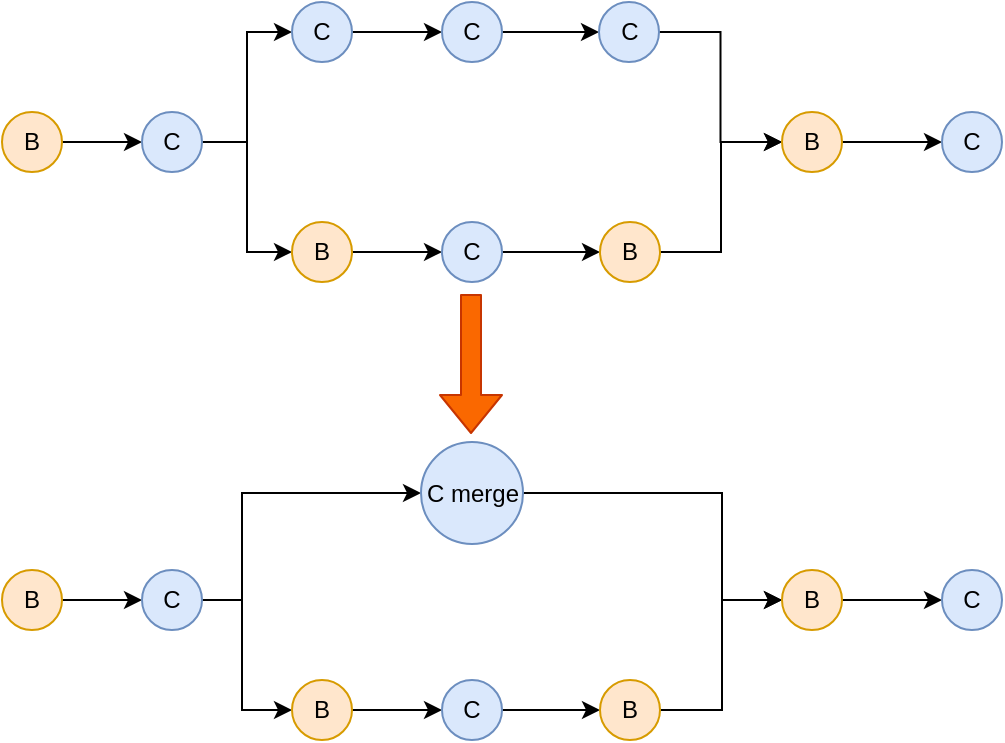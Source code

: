 <mxfile version="13.8.5" type="github">
  <diagram id="V7F1kGEVR4_wdAogc3ji" name="Page-1">
    <mxGraphModel dx="782" dy="469" grid="1" gridSize="10" guides="1" tooltips="1" connect="1" arrows="1" fold="1" page="1" pageScale="1" pageWidth="827" pageHeight="1169" math="0" shadow="0">
      <root>
        <mxCell id="0" />
        <mxCell id="1" parent="0" />
        <mxCell id="0cMiXbIXL-sGUxjxl8f0-14" style="edgeStyle=orthogonalEdgeStyle;rounded=0;orthogonalLoop=1;jettySize=auto;html=1;exitX=1;exitY=0.5;exitDx=0;exitDy=0;entryX=0;entryY=0.5;entryDx=0;entryDy=0;" parent="1" source="0cMiXbIXL-sGUxjxl8f0-1" target="0cMiXbIXL-sGUxjxl8f0-2" edge="1">
          <mxGeometry relative="1" as="geometry" />
        </mxCell>
        <mxCell id="0cMiXbIXL-sGUxjxl8f0-1" value="B" style="ellipse;whiteSpace=wrap;html=1;aspect=fixed;fillColor=#ffe6cc;strokeColor=#d79b00;" parent="1" vertex="1">
          <mxGeometry x="100" y="305" width="30" height="30" as="geometry" />
        </mxCell>
        <mxCell id="0cMiXbIXL-sGUxjxl8f0-15" style="edgeStyle=orthogonalEdgeStyle;rounded=0;orthogonalLoop=1;jettySize=auto;html=1;exitX=1;exitY=0.5;exitDx=0;exitDy=0;entryX=0;entryY=0.5;entryDx=0;entryDy=0;" parent="1" source="0cMiXbIXL-sGUxjxl8f0-2" target="0cMiXbIXL-sGUxjxl8f0-3" edge="1">
          <mxGeometry relative="1" as="geometry" />
        </mxCell>
        <mxCell id="0cMiXbIXL-sGUxjxl8f0-16" style="edgeStyle=orthogonalEdgeStyle;rounded=0;orthogonalLoop=1;jettySize=auto;html=1;entryX=0;entryY=0.5;entryDx=0;entryDy=0;" parent="1" source="0cMiXbIXL-sGUxjxl8f0-2" target="0cMiXbIXL-sGUxjxl8f0-8" edge="1">
          <mxGeometry relative="1" as="geometry" />
        </mxCell>
        <mxCell id="0cMiXbIXL-sGUxjxl8f0-2" value="C" style="ellipse;whiteSpace=wrap;html=1;aspect=fixed;fillColor=#dae8fc;strokeColor=#6c8ebf;" parent="1" vertex="1">
          <mxGeometry x="170" y="305" width="30" height="30" as="geometry" />
        </mxCell>
        <mxCell id="0cMiXbIXL-sGUxjxl8f0-17" style="edgeStyle=orthogonalEdgeStyle;rounded=0;orthogonalLoop=1;jettySize=auto;html=1;entryX=0;entryY=0.5;entryDx=0;entryDy=0;" parent="1" source="0cMiXbIXL-sGUxjxl8f0-3" target="0cMiXbIXL-sGUxjxl8f0-5" edge="1">
          <mxGeometry relative="1" as="geometry" />
        </mxCell>
        <mxCell id="0cMiXbIXL-sGUxjxl8f0-3" value="C" style="ellipse;whiteSpace=wrap;html=1;aspect=fixed;fillColor=#dae8fc;strokeColor=#6c8ebf;" parent="1" vertex="1">
          <mxGeometry x="245" y="250" width="30" height="30" as="geometry" />
        </mxCell>
        <mxCell id="0cMiXbIXL-sGUxjxl8f0-18" style="edgeStyle=orthogonalEdgeStyle;rounded=0;orthogonalLoop=1;jettySize=auto;html=1;exitX=1;exitY=0.5;exitDx=0;exitDy=0;entryX=0;entryY=0.5;entryDx=0;entryDy=0;" parent="1" source="0cMiXbIXL-sGUxjxl8f0-5" target="0cMiXbIXL-sGUxjxl8f0-10" edge="1">
          <mxGeometry relative="1" as="geometry" />
        </mxCell>
        <mxCell id="0cMiXbIXL-sGUxjxl8f0-5" value="C" style="ellipse;whiteSpace=wrap;html=1;aspect=fixed;fillColor=#dae8fc;strokeColor=#6c8ebf;" parent="1" vertex="1">
          <mxGeometry x="320" y="250" width="30" height="30" as="geometry" />
        </mxCell>
        <mxCell id="0cMiXbIXL-sGUxjxl8f0-20" style="edgeStyle=orthogonalEdgeStyle;rounded=0;orthogonalLoop=1;jettySize=auto;html=1;exitX=1;exitY=0.5;exitDx=0;exitDy=0;entryX=0;entryY=0.5;entryDx=0;entryDy=0;" parent="1" source="0cMiXbIXL-sGUxjxl8f0-8" target="0cMiXbIXL-sGUxjxl8f0-9" edge="1">
          <mxGeometry relative="1" as="geometry" />
        </mxCell>
        <mxCell id="0cMiXbIXL-sGUxjxl8f0-8" value="B" style="ellipse;whiteSpace=wrap;html=1;aspect=fixed;fillColor=#ffe6cc;strokeColor=#d79b00;" parent="1" vertex="1">
          <mxGeometry x="245" y="360" width="30" height="30" as="geometry" />
        </mxCell>
        <mxCell id="0cMiXbIXL-sGUxjxl8f0-21" style="edgeStyle=orthogonalEdgeStyle;rounded=0;orthogonalLoop=1;jettySize=auto;html=1;exitX=1;exitY=0.5;exitDx=0;exitDy=0;entryX=0;entryY=0.5;entryDx=0;entryDy=0;" parent="1" source="0cMiXbIXL-sGUxjxl8f0-9" target="0cMiXbIXL-sGUxjxl8f0-11" edge="1">
          <mxGeometry relative="1" as="geometry" />
        </mxCell>
        <mxCell id="0cMiXbIXL-sGUxjxl8f0-9" value="C" style="ellipse;whiteSpace=wrap;html=1;aspect=fixed;fillColor=#dae8fc;strokeColor=#6c8ebf;" parent="1" vertex="1">
          <mxGeometry x="320" y="360" width="30" height="30" as="geometry" />
        </mxCell>
        <mxCell id="0cMiXbIXL-sGUxjxl8f0-19" style="edgeStyle=orthogonalEdgeStyle;rounded=0;orthogonalLoop=1;jettySize=auto;html=1;exitX=1;exitY=0.5;exitDx=0;exitDy=0;entryX=0;entryY=0.5;entryDx=0;entryDy=0;" parent="1" source="0cMiXbIXL-sGUxjxl8f0-10" target="0cMiXbIXL-sGUxjxl8f0-12" edge="1">
          <mxGeometry relative="1" as="geometry" />
        </mxCell>
        <mxCell id="0cMiXbIXL-sGUxjxl8f0-10" value="C" style="ellipse;whiteSpace=wrap;html=1;aspect=fixed;fillColor=#dae8fc;strokeColor=#6c8ebf;" parent="1" vertex="1">
          <mxGeometry x="398.5" y="250" width="30" height="30" as="geometry" />
        </mxCell>
        <mxCell id="0cMiXbIXL-sGUxjxl8f0-22" style="edgeStyle=orthogonalEdgeStyle;rounded=0;orthogonalLoop=1;jettySize=auto;html=1;exitX=1;exitY=0.5;exitDx=0;exitDy=0;entryX=0;entryY=0.5;entryDx=0;entryDy=0;" parent="1" source="0cMiXbIXL-sGUxjxl8f0-11" target="0cMiXbIXL-sGUxjxl8f0-12" edge="1">
          <mxGeometry relative="1" as="geometry" />
        </mxCell>
        <mxCell id="0cMiXbIXL-sGUxjxl8f0-11" value="B" style="ellipse;whiteSpace=wrap;html=1;aspect=fixed;fillColor=#ffe6cc;strokeColor=#d79b00;" parent="1" vertex="1">
          <mxGeometry x="399" y="360" width="30" height="30" as="geometry" />
        </mxCell>
        <mxCell id="0cMiXbIXL-sGUxjxl8f0-23" style="edgeStyle=orthogonalEdgeStyle;rounded=0;orthogonalLoop=1;jettySize=auto;html=1;exitX=1;exitY=0.5;exitDx=0;exitDy=0;entryX=0;entryY=0.5;entryDx=0;entryDy=0;" parent="1" source="0cMiXbIXL-sGUxjxl8f0-12" target="0cMiXbIXL-sGUxjxl8f0-13" edge="1">
          <mxGeometry relative="1" as="geometry" />
        </mxCell>
        <mxCell id="0cMiXbIXL-sGUxjxl8f0-12" value="B" style="ellipse;whiteSpace=wrap;html=1;aspect=fixed;fillColor=#ffe6cc;strokeColor=#d79b00;" parent="1" vertex="1">
          <mxGeometry x="490" y="305" width="30" height="30" as="geometry" />
        </mxCell>
        <mxCell id="0cMiXbIXL-sGUxjxl8f0-13" value="C" style="ellipse;whiteSpace=wrap;html=1;aspect=fixed;fillColor=#dae8fc;strokeColor=#6c8ebf;" parent="1" vertex="1">
          <mxGeometry x="570" y="305" width="30" height="30" as="geometry" />
        </mxCell>
        <mxCell id="pvmuvUROzARq_E63GowV-1" style="edgeStyle=orthogonalEdgeStyle;rounded=0;orthogonalLoop=1;jettySize=auto;html=1;exitX=1;exitY=0.5;exitDx=0;exitDy=0;entryX=0;entryY=0.5;entryDx=0;entryDy=0;" edge="1" parent="1" source="pvmuvUROzARq_E63GowV-2" target="pvmuvUROzARq_E63GowV-5">
          <mxGeometry relative="1" as="geometry" />
        </mxCell>
        <mxCell id="pvmuvUROzARq_E63GowV-2" value="B" style="ellipse;whiteSpace=wrap;html=1;aspect=fixed;fillColor=#ffe6cc;strokeColor=#d79b00;" vertex="1" parent="1">
          <mxGeometry x="100" y="534" width="30" height="30" as="geometry" />
        </mxCell>
        <mxCell id="pvmuvUROzARq_E63GowV-4" style="edgeStyle=orthogonalEdgeStyle;rounded=0;orthogonalLoop=1;jettySize=auto;html=1;entryX=0;entryY=0.5;entryDx=0;entryDy=0;" edge="1" parent="1" source="pvmuvUROzARq_E63GowV-5" target="pvmuvUROzARq_E63GowV-11">
          <mxGeometry relative="1" as="geometry">
            <Array as="points">
              <mxPoint x="220" y="549" />
              <mxPoint x="220" y="604" />
            </Array>
          </mxGeometry>
        </mxCell>
        <mxCell id="pvmuvUROzARq_E63GowV-24" style="edgeStyle=orthogonalEdgeStyle;rounded=0;orthogonalLoop=1;jettySize=auto;html=1;exitX=1;exitY=0.5;exitDx=0;exitDy=0;entryX=0;entryY=0.5;entryDx=0;entryDy=0;" edge="1" parent="1" source="pvmuvUROzARq_E63GowV-5" target="pvmuvUROzARq_E63GowV-9">
          <mxGeometry relative="1" as="geometry">
            <Array as="points">
              <mxPoint x="220" y="549" />
              <mxPoint x="220" y="495" />
            </Array>
          </mxGeometry>
        </mxCell>
        <mxCell id="pvmuvUROzARq_E63GowV-5" value="C" style="ellipse;whiteSpace=wrap;html=1;aspect=fixed;fillColor=#dae8fc;strokeColor=#6c8ebf;" vertex="1" parent="1">
          <mxGeometry x="170" y="534" width="30" height="30" as="geometry" />
        </mxCell>
        <mxCell id="pvmuvUROzARq_E63GowV-25" style="edgeStyle=orthogonalEdgeStyle;rounded=0;orthogonalLoop=1;jettySize=auto;html=1;exitX=1;exitY=0.5;exitDx=0;exitDy=0;entryX=0;entryY=0.5;entryDx=0;entryDy=0;" edge="1" parent="1" source="pvmuvUROzARq_E63GowV-9" target="pvmuvUROzARq_E63GowV-19">
          <mxGeometry relative="1" as="geometry">
            <Array as="points">
              <mxPoint x="460" y="495" />
              <mxPoint x="460" y="549" />
            </Array>
          </mxGeometry>
        </mxCell>
        <mxCell id="pvmuvUROzARq_E63GowV-9" value="C merge" style="ellipse;whiteSpace=wrap;html=1;aspect=fixed;fillColor=#dae8fc;strokeColor=#6c8ebf;" vertex="1" parent="1">
          <mxGeometry x="309.5" y="470" width="51" height="51" as="geometry" />
        </mxCell>
        <mxCell id="pvmuvUROzARq_E63GowV-10" style="edgeStyle=orthogonalEdgeStyle;rounded=0;orthogonalLoop=1;jettySize=auto;html=1;exitX=1;exitY=0.5;exitDx=0;exitDy=0;entryX=0;entryY=0.5;entryDx=0;entryDy=0;" edge="1" parent="1" source="pvmuvUROzARq_E63GowV-11" target="pvmuvUROzARq_E63GowV-13">
          <mxGeometry relative="1" as="geometry" />
        </mxCell>
        <mxCell id="pvmuvUROzARq_E63GowV-11" value="B" style="ellipse;whiteSpace=wrap;html=1;aspect=fixed;fillColor=#ffe6cc;strokeColor=#d79b00;" vertex="1" parent="1">
          <mxGeometry x="245" y="589" width="30" height="30" as="geometry" />
        </mxCell>
        <mxCell id="pvmuvUROzARq_E63GowV-12" style="edgeStyle=orthogonalEdgeStyle;rounded=0;orthogonalLoop=1;jettySize=auto;html=1;exitX=1;exitY=0.5;exitDx=0;exitDy=0;entryX=0;entryY=0.5;entryDx=0;entryDy=0;" edge="1" parent="1" source="pvmuvUROzARq_E63GowV-13" target="pvmuvUROzARq_E63GowV-17">
          <mxGeometry relative="1" as="geometry" />
        </mxCell>
        <mxCell id="pvmuvUROzARq_E63GowV-13" value="C" style="ellipse;whiteSpace=wrap;html=1;aspect=fixed;fillColor=#dae8fc;strokeColor=#6c8ebf;" vertex="1" parent="1">
          <mxGeometry x="320" y="589" width="30" height="30" as="geometry" />
        </mxCell>
        <mxCell id="pvmuvUROzARq_E63GowV-16" style="edgeStyle=orthogonalEdgeStyle;rounded=0;orthogonalLoop=1;jettySize=auto;html=1;exitX=1;exitY=0.5;exitDx=0;exitDy=0;entryX=0;entryY=0.5;entryDx=0;entryDy=0;" edge="1" parent="1" source="pvmuvUROzARq_E63GowV-17" target="pvmuvUROzARq_E63GowV-19">
          <mxGeometry relative="1" as="geometry">
            <Array as="points">
              <mxPoint x="460" y="604" />
              <mxPoint x="460" y="549" />
            </Array>
          </mxGeometry>
        </mxCell>
        <mxCell id="pvmuvUROzARq_E63GowV-17" value="B" style="ellipse;whiteSpace=wrap;html=1;aspect=fixed;fillColor=#ffe6cc;strokeColor=#d79b00;" vertex="1" parent="1">
          <mxGeometry x="399" y="589" width="30" height="30" as="geometry" />
        </mxCell>
        <mxCell id="pvmuvUROzARq_E63GowV-18" style="edgeStyle=orthogonalEdgeStyle;rounded=0;orthogonalLoop=1;jettySize=auto;html=1;exitX=1;exitY=0.5;exitDx=0;exitDy=0;entryX=0;entryY=0.5;entryDx=0;entryDy=0;" edge="1" parent="1" source="pvmuvUROzARq_E63GowV-19" target="pvmuvUROzARq_E63GowV-20">
          <mxGeometry relative="1" as="geometry" />
        </mxCell>
        <mxCell id="pvmuvUROzARq_E63GowV-19" value="B" style="ellipse;whiteSpace=wrap;html=1;aspect=fixed;fillColor=#ffe6cc;strokeColor=#d79b00;" vertex="1" parent="1">
          <mxGeometry x="490" y="534" width="30" height="30" as="geometry" />
        </mxCell>
        <mxCell id="pvmuvUROzARq_E63GowV-20" value="C" style="ellipse;whiteSpace=wrap;html=1;aspect=fixed;fillColor=#dae8fc;strokeColor=#6c8ebf;" vertex="1" parent="1">
          <mxGeometry x="570" y="534" width="30" height="30" as="geometry" />
        </mxCell>
        <mxCell id="pvmuvUROzARq_E63GowV-27" value="" style="shape=flexArrow;endArrow=classic;html=1;fillColor=#fa6800;strokeColor=#C73500;" edge="1" parent="1">
          <mxGeometry width="50" height="50" relative="1" as="geometry">
            <mxPoint x="334.5" y="396" as="sourcePoint" />
            <mxPoint x="334.5" y="466" as="targetPoint" />
          </mxGeometry>
        </mxCell>
      </root>
    </mxGraphModel>
  </diagram>
</mxfile>

